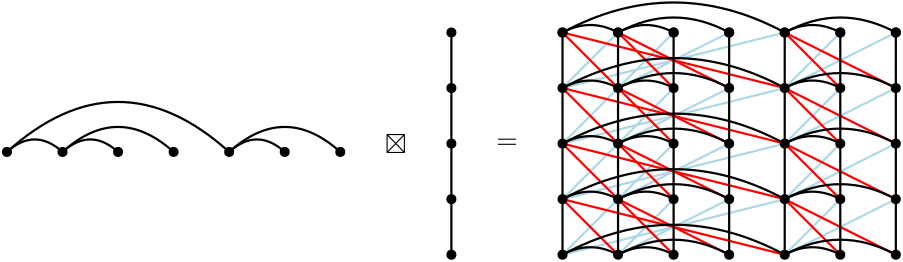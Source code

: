 <?xml version="1.0"?>
<!DOCTYPE ipe SYSTEM "ipe.dtd">
<ipe version="70218" creator="Ipe 7.2.21">
<info created="D:20200226233234" modified="D:20210122170536"/>
<preamble>\usepackage{amssymb}</preamble>
<ipestyle name="basic">
<symbol name="arrow/arc(spx)">
<path stroke="sym-stroke" fill="sym-stroke" pen="sym-pen">
0 0 m
-1 0.333 l
-1 -0.333 l
h
</path>
</symbol>
<symbol name="arrow/farc(spx)">
<path stroke="sym-stroke" fill="white" pen="sym-pen">
0 0 m
-1 0.333 l
-1 -0.333 l
h
</path>
</symbol>
<symbol name="arrow/ptarc(spx)">
<path stroke="sym-stroke" fill="sym-stroke" pen="sym-pen">
0 0 m
-1 0.333 l
-0.8 0 l
-1 -0.333 l
h
</path>
</symbol>
<symbol name="arrow/fptarc(spx)">
<path stroke="sym-stroke" fill="white" pen="sym-pen">
0 0 m
-1 0.333 l
-0.8 0 l
-1 -0.333 l
h
</path>
</symbol>
<symbol name="mark/circle(sx)" transformations="translations">
<path fill="sym-stroke">
0.6 0 0 0.6 0 0 e
0.4 0 0 0.4 0 0 e
</path>
</symbol>
<symbol name="mark/disk(sx)" transformations="translations">
<path fill="sym-stroke">
0.6 0 0 0.6 0 0 e
</path>
</symbol>
<symbol name="mark/fdisk(sfx)" transformations="translations">
<group>
<path fill="sym-fill">
0.5 0 0 0.5 0 0 e
</path>
<path fill="sym-stroke" fillrule="eofill">
0.6 0 0 0.6 0 0 e
0.4 0 0 0.4 0 0 e
</path>
</group>
</symbol>
<symbol name="mark/box(sx)" transformations="translations">
<path fill="sym-stroke" fillrule="eofill">
-0.6 -0.6 m
0.6 -0.6 l
0.6 0.6 l
-0.6 0.6 l
h
-0.4 -0.4 m
0.4 -0.4 l
0.4 0.4 l
-0.4 0.4 l
h
</path>
</symbol>
<symbol name="mark/square(sx)" transformations="translations">
<path fill="sym-stroke">
-0.6 -0.6 m
0.6 -0.6 l
0.6 0.6 l
-0.6 0.6 l
h
</path>
</symbol>
<symbol name="mark/fsquare(sfx)" transformations="translations">
<group>
<path fill="sym-fill">
-0.5 -0.5 m
0.5 -0.5 l
0.5 0.5 l
-0.5 0.5 l
h
</path>
<path fill="sym-stroke" fillrule="eofill">
-0.6 -0.6 m
0.6 -0.6 l
0.6 0.6 l
-0.6 0.6 l
h
-0.4 -0.4 m
0.4 -0.4 l
0.4 0.4 l
-0.4 0.4 l
h
</path>
</group>
</symbol>
<symbol name="mark/cross(sx)" transformations="translations">
<group>
<path fill="sym-stroke">
-0.43 -0.57 m
0.57 0.43 l
0.43 0.57 l
-0.57 -0.43 l
h
</path>
<path fill="sym-stroke">
-0.43 0.57 m
0.57 -0.43 l
0.43 -0.57 l
-0.57 0.43 l
h
</path>
</group>
</symbol>
<symbol name="arrow/fnormal(spx)">
<path stroke="sym-stroke" fill="white" pen="sym-pen">
0 0 m
-1 0.333 l
-1 -0.333 l
h
</path>
</symbol>
<symbol name="arrow/pointed(spx)">
<path stroke="sym-stroke" fill="sym-stroke" pen="sym-pen">
0 0 m
-1 0.333 l
-0.8 0 l
-1 -0.333 l
h
</path>
</symbol>
<symbol name="arrow/fpointed(spx)">
<path stroke="sym-stroke" fill="white" pen="sym-pen">
0 0 m
-1 0.333 l
-0.8 0 l
-1 -0.333 l
h
</path>
</symbol>
<symbol name="arrow/linear(spx)">
<path stroke="sym-stroke" pen="sym-pen">
-1 0.333 m
0 0 l
-1 -0.333 l
</path>
</symbol>
<symbol name="arrow/fdouble(spx)">
<path stroke="sym-stroke" fill="white" pen="sym-pen">
0 0 m
-1 0.333 l
-1 -0.333 l
h
-1 0 m
-2 0.333 l
-2 -0.333 l
h
</path>
</symbol>
<symbol name="arrow/double(spx)">
<path stroke="sym-stroke" fill="sym-stroke" pen="sym-pen">
0 0 m
-1 0.333 l
-1 -0.333 l
h
-1 0 m
-2 0.333 l
-2 -0.333 l
h
</path>
</symbol>
<pen name="heavier" value="0.8"/>
<pen name="fat" value="1.2"/>
<pen name="ultrafat" value="2"/>
<symbolsize name="large" value="5"/>
<symbolsize name="small" value="2"/>
<symbolsize name="tiny" value="1.1"/>
<arrowsize name="large" value="10"/>
<arrowsize name="small" value="5"/>
<arrowsize name="tiny" value="3"/>
<color name="red" value="1 0 0"/>
<color name="blue" value="0 0 1"/>
<color name="green" value="0 1 0"/>
<color name="yellow" value="1 1 0"/>
<color name="orange" value="1 0.647 0"/>
<color name="gold" value="1 0.843 0"/>
<color name="purple" value="0.627 0.125 0.941"/>
<color name="gray" value="0.745"/>
<color name="brown" value="0.647 0.165 0.165"/>
<color name="navy" value="0 0 0.502"/>
<color name="pink" value="1 0.753 0.796"/>
<color name="seagreen" value="0.18 0.545 0.341"/>
<color name="turquoise" value="0.251 0.878 0.816"/>
<color name="violet" value="0.933 0.51 0.933"/>
<color name="darkblue" value="0 0 0.545"/>
<color name="darkcyan" value="0 0.545 0.545"/>
<color name="darkgray" value="0.663"/>
<color name="darkgreen" value="0 0.392 0"/>
<color name="darkmagenta" value="0.545 0 0.545"/>
<color name="darkorange" value="1 0.549 0"/>
<color name="darkred" value="0.545 0 0"/>
<color name="lightblue" value="0.678 0.847 0.902"/>
<color name="lightcyan" value="0.878 1 1"/>
<color name="lightgray" value="0.827"/>
<color name="lightgreen" value="0.565 0.933 0.565"/>
<color name="lightyellow" value="1 1 0.878"/>
<dashstyle name="dotted" value="[1 3] 0"/>
<dashstyle name="dashed" value="[4] 0"/>
<dashstyle name="dash dotted" value="[4 2 1 2] 0"/>
<dashstyle name="dash dot dotted" value="[4 2 1 2 1 2] 0"/>
<textsize name="large" value="\large"/>
<textsize name="small" value="\small"/>
<textsize name="tiny" value="\tiny"/>
<textsize name="Large" value="\Large"/>
<textsize name="LARGE" value="\LARGE"/>
<textsize name="huge" value="\huge"/>
<textsize name="Huge" value="\Huge"/>
<textsize name="footnote" value="\footnotesize"/>
<textstyle name="center" begin="\begin{center}" end="\end{center}"/>
<textstyle name="itemize" begin="\begin{itemize}" end="\end{itemize}"/>
<textstyle name="item" begin="\begin{itemize}\item{}" end="\end{itemize}"/>
<gridsize name="4 pts" value="4"/>
<gridsize name="8 pts (~3 mm)" value="8"/>
<gridsize name="16 pts (~6 mm)" value="16"/>
<gridsize name="32 pts (~12 mm)" value="32"/>
<gridsize name="10 pts (~3.5 mm)" value="10"/>
<gridsize name="20 pts (~7 mm)" value="20"/>
<gridsize name="14 pts (~5 mm)" value="14"/>
<gridsize name="28 pts (~10 mm)" value="28"/>
<gridsize name="56 pts (~20 mm)" value="56"/>
<anglesize name="90 deg" value="90"/>
<anglesize name="60 deg" value="60"/>
<anglesize name="45 deg" value="45"/>
<anglesize name="30 deg" value="30"/>
<anglesize name="22.5 deg" value="22.5"/>
<opacity name="10%" value="0.1"/>
<opacity name="30%" value="0.3"/>
<opacity name="50%" value="0.5"/>
<opacity name="75%" value="0.75"/>
<tiling name="falling" angle="-60" step="4" width="1"/>
<tiling name="rising" angle="30" step="4" width="1"/>
</ipestyle>
<page>
<layer name="alpha"/>
<layer name="beta"/>
<layer name="gamma"/>
<layer name="delta"/>
<view layers="alpha beta gamma delta" active="gamma"/>
<path layer="gamma" matrix="1.25 0 0 1.25 -58 -170.16" stroke="lightblue" pen="heavier">
232 688 m
248 704 l
</path>
<path matrix="1.25 0 0 1.25 -58 -170.16" stroke="lightblue" pen="heavier">
232 688 m
296 704 l
</path>
<path matrix="1.25 0 0 1.25 -58 -170.16" stroke="lightblue" pen="heavier">
248 688 m
264 704 l
</path>
<path matrix="1.25 0 0 1.25 -58 -170.16" stroke="lightblue" pen="heavier">
248 688 m
280 704 l
</path>
<path matrix="1.25 0 0 1.25 -58 -170.16" stroke="lightblue" pen="heavier">
296 688 m
312 704 l
</path>
<path matrix="1.25 0 0 1.25 -58 -170.16" stroke="lightblue" pen="heavier">
296 688 m
328 704 l
</path>
<path matrix="1.25 0 0 1.25 -58 -190.16" stroke="lightblue" pen="heavier">
232 688 m
248 704 l
</path>
<path matrix="1.25 0 0 1.25 -58 -190.16" stroke="lightblue" pen="heavier">
232 688 m
296 704 l
</path>
<path matrix="1.25 0 0 1.25 -58 -190.16" stroke="lightblue" pen="heavier">
248 688 m
264 704 l
</path>
<path matrix="1.25 0 0 1.25 -58 -190.16" stroke="lightblue" pen="heavier">
248 688 m
280 704 l
</path>
<path matrix="1.25 0 0 1.25 -58 -190.16" stroke="lightblue" pen="heavier">
296 688 m
312 704 l
</path>
<path matrix="1.25 0 0 1.25 -58 -190.16" stroke="lightblue" pen="heavier">
296 688 m
328 704 l
</path>
<path matrix="1.25 0 0 1.25 -58 -210.16" stroke="lightblue" pen="heavier">
232 688 m
248 704 l
</path>
<path matrix="1.25 0 0 1.25 -58 -210.16" stroke="lightblue" pen="heavier">
232 688 m
296 704 l
</path>
<path matrix="1.25 0 0 1.25 -58 -210.16" stroke="lightblue" pen="heavier">
248 688 m
264 704 l
</path>
<path matrix="1.25 0 0 1.25 -58 -210.16" stroke="lightblue" pen="heavier">
248 688 m
280 704 l
</path>
<path matrix="1.25 0 0 1.25 -58 -210.16" stroke="lightblue" pen="heavier">
296 688 m
312 704 l
</path>
<path matrix="1.25 0 0 1.25 -58 -210.16" stroke="lightblue" pen="heavier">
296 688 m
328 704 l
</path>
<path matrix="1.25 0 0 1.25 -58 -230.16" stroke="lightblue" pen="heavier">
232 688 m
248 704 l
</path>
<path matrix="1.25 0 0 1.25 -58 -230.16" stroke="lightblue" pen="heavier">
232 688 m
296 704 l
</path>
<path matrix="1.25 0 0 1.25 -58 -230.16" stroke="lightblue" pen="heavier">
248 688 m
264 704 l
</path>
<path matrix="1.25 0 0 1.25 -58 -230.16" stroke="lightblue" pen="heavier">
248 688 m
280 704 l
</path>
<path matrix="1.25 0 0 1.25 -58 -230.16" stroke="lightblue" pen="heavier">
296 688 m
312 704 l
</path>
<path matrix="1.25 0 0 1.25 -58 -230.16" stroke="lightblue" pen="heavier">
296 688 m
328 704 l
</path>
<path layer="beta" matrix="1.25 0 0 1.25 -58 -170.16" stroke="red" pen="heavier">
232 704 m
248 688 l
</path>
<path matrix="1.25 0 0 1.25 -58 -170.16" stroke="red" pen="heavier">
232 704 m
296 688 l
</path>
<path matrix="1.25 0 0 1.25 -58 -170.16" stroke="red" pen="heavier">
248 704 m
264 688 l
</path>
<path matrix="1.25 0 0 1.25 -58 -170.16" stroke="red" pen="heavier">
248 704 m
280 688 l
</path>
<path matrix="1.25 0 0 1.25 -58 -170.16" stroke="red" pen="heavier">
296 704 m
312 688 l
</path>
<path matrix="1.25 0 0 1.25 -58 -170.16" stroke="red" pen="heavier">
296 704 m
328 688 l
</path>
<path matrix="1.25 0 0 1.25 -58 -190.16" stroke="red" pen="heavier">
232 704 m
248 688 l
</path>
<path matrix="1.25 0 0 1.25 -58 -190.16" stroke="red" pen="heavier">
232 704 m
296 688 l
</path>
<path matrix="1.25 0 0 1.25 -58 -190.16" stroke="red" pen="heavier">
248 704 m
264 688 l
</path>
<path matrix="1.25 0 0 1.25 -58 -190.16" stroke="red" pen="heavier">
248 704 m
280 688 l
</path>
<path matrix="1.25 0 0 1.25 -58 -190.16" stroke="red" pen="heavier">
296 704 m
312 688 l
</path>
<path matrix="1.25 0 0 1.25 -58 -190.16" stroke="red" pen="heavier">
296 704 m
328 688 l
</path>
<path matrix="1.25 0 0 1.25 -58 -210.16" stroke="red" pen="heavier">
232 704 m
248 688 l
</path>
<path matrix="1.25 0 0 1.25 -58 -210.16" stroke="red" pen="heavier">
232 704 m
296 688 l
</path>
<path matrix="1.25 0 0 1.25 -58 -210.16" stroke="red" pen="heavier">
248 704 m
264 688 l
</path>
<path matrix="1.25 0 0 1.25 -58 -210.16" stroke="red" pen="heavier">
248 704 m
280 688 l
</path>
<path matrix="1.25 0 0 1.25 -58 -210.16" stroke="red" pen="heavier">
296 704 m
312 688 l
</path>
<path matrix="1.25 0 0 1.25 -58 -210.16" stroke="red" pen="heavier">
296 704 m
328 688 l
</path>
<path matrix="1.25 0 0 1.25 -58 -230.16" stroke="red" pen="heavier">
232 704 m
248 688 l
</path>
<path matrix="1.25 0 0 1.25 -58 -230.16" stroke="red" pen="heavier">
232 704 m
296 688 l
</path>
<path matrix="1.25 0 0 1.25 -58 -230.16" stroke="red" pen="heavier">
248 704 m
264 688 l
</path>
<path matrix="1.25 0 0 1.25 -58 -230.16" stroke="red" pen="heavier">
248 704 m
280 688 l
</path>
<path matrix="1.25 0 0 1.25 -58 -230.16" stroke="red" pen="heavier">
296 704 m
312 688 l
</path>
<path matrix="1.25 0 0 1.25 -58 -230.16" stroke="red" pen="heavier">
296 704 m
328 688 l
</path>
<use layer="alpha" matrix="1.25 0 0 1.25 -48 -170.16" name="mark/disk(sx)" pos="192 704" size="normal" stroke="black"/>
<use matrix="1.25 0 0 1.25 -48 -170.16" name="mark/disk(sx)" pos="192 688" size="normal" stroke="black"/>
<use matrix="1.25 0 0 1.25 -48 -170.16" name="mark/disk(sx)" pos="192 672" size="normal" stroke="black"/>
<use matrix="1.25 0 0 1.25 -48 -170.16" name="mark/disk(sx)" pos="192 656" size="normal" stroke="black"/>
<use matrix="1.25 0 0 1.25 -48 -170.16" name="mark/disk(sx)" pos="192 640" size="normal" stroke="black"/>
<use matrix="1.25 0 0 1.125 -68 -89.16" name="mark/disk(sx)" pos="80 672" size="normal" stroke="black"/>
<use matrix="1.25 0 0 1.125 -68 -89.16" name="mark/disk(sx)" pos="96 672" size="normal" stroke="black"/>
<use matrix="1.25 0 0 1.125 -68 -89.16" name="mark/disk(sx)" pos="112 672" size="normal" stroke="black"/>
<use matrix="1.25 0 0 1.125 -68 -89.16" name="mark/disk(sx)" pos="128 672" size="normal" stroke="black"/>
<use matrix="1.25 0 0 1.125 -68 -89.16" name="mark/disk(sx)" pos="144 672" size="normal" stroke="black"/>
<use matrix="1.25 0 0 1.125 -68 -89.16" name="mark/disk(sx)" pos="160 672" size="normal" stroke="black"/>
<use matrix="1.25 0 0 1.125 -68 -89.16" name="mark/disk(sx)" pos="176 672" size="normal" stroke="black"/>
<path matrix="1.25 0 0 1.125 -68 -89.16" stroke="black" pen="heavier">
80 672 m
88 680
96 672 c
</path>
<path matrix="1.25 0 0 1.125 -68 -89.16" stroke="black" pen="heavier">
96 672 m
104 680
112 672 c
</path>
<path matrix="1.25 0 0 1.125 -68 -89.16" stroke="black" pen="heavier">
96 672 m
112 688
128 672 c
</path>
<path matrix="1.25 0 0 1.125 -68 -89.16" stroke="black" pen="heavier">
80 672 m
112 704
144 672 c
</path>
<path matrix="1.25 0 0 1.125 -68 -89.16" stroke="black" pen="heavier">
144 672 m
152 680
160 672 c
</path>
<path matrix="1.25 0 0 1.125 -68 -89.16" stroke="black" pen="heavier">
144 672 m
160 688
176 672 c
</path>
<path matrix="1.25 0 0 1.25 -48 -170.16" stroke="black" pen="heavier">
192 704 m
192 640 l
</path>
<text matrix="1.25 0 0 1.25 -48 -170.16" transformations="translations" pos="176 672" stroke="black" type="label" width="7.749" height="6.725" depth="0" halign="center" valign="center" style="math">\boxtimes</text>
<text matrix="1.25 0 0 1.25 -8 -170.16" transformations="translations" pos="176 672" stroke="black" type="label" width="7.749" height="3.655" depth="0" halign="center" valign="center" style="math">=</text>
<use matrix="1.25 0 0 1.25 -8 -170.16" name="mark/disk(sx)" pos="192 704" size="normal" stroke="black"/>
<use matrix="1.25 0 0 1.25 -8 -170.16" name="mark/disk(sx)" pos="192 688" size="normal" stroke="black"/>
<use matrix="1.25 0 0 1.25 -8 -170.16" name="mark/disk(sx)" pos="192 672" size="normal" stroke="black"/>
<use matrix="1.25 0 0 1.25 -8 -170.16" name="mark/disk(sx)" pos="192 656" size="normal" stroke="black"/>
<use matrix="1.25 0 0 1.25 -8 -170.16" name="mark/disk(sx)" pos="192 640" size="normal" stroke="black"/>
<path matrix="1.25 0 0 1.25 -8 -170.16" stroke="black" pen="heavier">
192 704 m
192 640 l
</path>
<use matrix="1.25 0 0 1.25 12 -170.16" name="mark/disk(sx)" pos="192 704" size="normal" stroke="black"/>
<use matrix="1.25 0 0 1.25 12 -170.16" name="mark/disk(sx)" pos="192 688" size="normal" stroke="black"/>
<use matrix="1.25 0 0 1.25 12 -170.16" name="mark/disk(sx)" pos="192 672" size="normal" stroke="black"/>
<use matrix="1.25 0 0 1.25 12 -170.16" name="mark/disk(sx)" pos="192 656" size="normal" stroke="black"/>
<use matrix="1.25 0 0 1.25 12 -170.16" name="mark/disk(sx)" pos="192 640" size="normal" stroke="black"/>
<path matrix="1.25 0 0 1.25 12 -170.16" stroke="black" pen="heavier">
192 704 m
192 640 l
</path>
<use matrix="1.25 0 0 1.25 32 -170.16" name="mark/disk(sx)" pos="192 704" size="normal" stroke="black"/>
<use matrix="1.25 0 0 1.25 32 -170.16" name="mark/disk(sx)" pos="192 688" size="normal" stroke="black"/>
<use matrix="1.25 0 0 1.25 32 -170.16" name="mark/disk(sx)" pos="192 672" size="normal" stroke="black"/>
<use matrix="1.25 0 0 1.25 32 -170.16" name="mark/disk(sx)" pos="192 656" size="normal" stroke="black"/>
<use matrix="1.25 0 0 1.25 32 -170.16" name="mark/disk(sx)" pos="192 640" size="normal" stroke="black"/>
<path matrix="1.25 0 0 1.25 32 -170.16" stroke="black" pen="heavier">
192 704 m
192 640 l
</path>
<use matrix="1.25 0 0 1.25 52 -170.16" name="mark/disk(sx)" pos="192 704" size="normal" stroke="black"/>
<use matrix="1.25 0 0 1.25 52 -170.16" name="mark/disk(sx)" pos="192 688" size="normal" stroke="black"/>
<use matrix="1.25 0 0 1.25 52 -170.16" name="mark/disk(sx)" pos="192 672" size="normal" stroke="black"/>
<use matrix="1.25 0 0 1.25 52 -170.16" name="mark/disk(sx)" pos="192 656" size="normal" stroke="black"/>
<use matrix="1.25 0 0 1.25 52 -170.16" name="mark/disk(sx)" pos="192 640" size="normal" stroke="black"/>
<path matrix="1.25 0 0 1.25 52 -170.16" stroke="black" pen="heavier">
192 704 m
192 640 l
</path>
<use matrix="1.25 0 0 1.25 72 -170.16" name="mark/disk(sx)" pos="192 704" size="normal" stroke="black"/>
<use matrix="1.25 0 0 1.25 72 -170.16" name="mark/disk(sx)" pos="192 688" size="normal" stroke="black"/>
<use matrix="1.25 0 0 1.25 72 -170.16" name="mark/disk(sx)" pos="192 672" size="normal" stroke="black"/>
<use matrix="1.25 0 0 1.25 72 -170.16" name="mark/disk(sx)" pos="192 656" size="normal" stroke="black"/>
<use matrix="1.25 0 0 1.25 72 -170.16" name="mark/disk(sx)" pos="192 640" size="normal" stroke="black"/>
<path matrix="1.25 0 0 1.25 72 -170.16" stroke="black" pen="heavier">
192 704 m
192 640 l
</path>
<use matrix="1.25 0 0 1.25 92 -170.16" name="mark/disk(sx)" pos="192 704" size="normal" stroke="black"/>
<use matrix="1.25 0 0 1.25 92 -170.16" name="mark/disk(sx)" pos="192 688" size="normal" stroke="black"/>
<use matrix="1.25 0 0 1.25 92 -170.16" name="mark/disk(sx)" pos="192 672" size="normal" stroke="black"/>
<use matrix="1.25 0 0 1.25 92 -170.16" name="mark/disk(sx)" pos="192 656" size="normal" stroke="black"/>
<use matrix="1.25 0 0 1.25 92 -170.16" name="mark/disk(sx)" pos="192 640" size="normal" stroke="black"/>
<path matrix="1.25 0 0 1.25 92 -170.16" stroke="black" pen="heavier">
192 704 m
192 640 l
</path>
<use matrix="1.25 0 0 1.25 112 -170.16" name="mark/disk(sx)" pos="192 704" size="normal" stroke="black"/>
<use matrix="1.25 0 0 1.25 112 -170.16" name="mark/disk(sx)" pos="192 688" size="normal" stroke="black"/>
<use matrix="1.25 0 0 1.25 112 -170.16" name="mark/disk(sx)" pos="192 672" size="normal" stroke="black"/>
<use matrix="1.25 0 0 1.25 112 -170.16" name="mark/disk(sx)" pos="192 656" size="normal" stroke="black"/>
<use matrix="1.25 0 0 1.25 112 -170.16" name="mark/disk(sx)" pos="192 640" size="normal" stroke="black"/>
<path matrix="1.25 0 0 1.25 112 -170.16" stroke="black" pen="heavier">
192 704 m
192 640 l
</path>
<use matrix="1.25 0 0 0.675 132 256.24" name="mark/disk(sx)" pos="80 672" size="normal" stroke="black"/>
<use matrix="1.25 0 0 0.675 132 256.24" name="mark/disk(sx)" pos="96 672" size="normal" stroke="black"/>
<use matrix="1.25 0 0 0.675 132 256.24" name="mark/disk(sx)" pos="112 672" size="normal" stroke="black"/>
<use matrix="1.25 0 0 0.675 132 256.24" name="mark/disk(sx)" pos="128 672" size="normal" stroke="black"/>
<use matrix="1.25 0 0 0.675 132 256.24" name="mark/disk(sx)" pos="144 672" size="normal" stroke="black"/>
<use matrix="1.25 0 0 0.675 132 256.24" name="mark/disk(sx)" pos="160 672" size="normal" stroke="black"/>
<use matrix="1.25 0 0 0.675 132 256.24" name="mark/disk(sx)" pos="176 672" size="normal" stroke="black"/>
<path layer="delta" matrix="1.25 0 0 0.675 132 256.24" stroke="black" pen="heavier">
80 672 m
88 680
96 672 c
</path>
<path matrix="1.25 0 0 0.675 132 256.24" stroke="black" pen="heavier">
96 672 m
104 680
112 672 c
</path>
<path matrix="1.25 0 0 0.675 132 256.24" stroke="black" pen="heavier">
96 672 m
112 688
128 672 c
</path>
<path matrix="1.25 0 0 0.675 132 256.24" stroke="black" pen="heavier">
80 672 m
112 704
144 672 c
</path>
<path matrix="1.25 0 0 0.675 132 256.24" stroke="black" pen="heavier">
144 672 m
152 680
160 672 c
</path>
<path matrix="1.25 0 0 0.675 132 256.24" stroke="black" pen="heavier">
144 672 m
160 688
176 672 c
</path>
<path matrix="1.25 0 0 0.675 132 236.24" stroke="black" pen="heavier">
80 672 m
88 680
96 672 c
</path>
<path matrix="1.25 0 0 0.675 132 236.24" stroke="black" pen="heavier">
96 672 m
104 680
112 672 c
</path>
<path matrix="1.25 0 0 0.675 132 236.24" stroke="black" pen="heavier">
96 672 m
112 688
128 672 c
</path>
<path matrix="1.25 0 0 0.675 132 236.24" stroke="black" pen="heavier">
80 672 m
112 704
144 672 c
</path>
<path matrix="1.25 0 0 0.675 132 236.24" stroke="black" pen="heavier">
144 672 m
152 680
160 672 c
</path>
<path matrix="1.25 0 0 0.675 132 236.24" stroke="black" pen="heavier">
144 672 m
160 688
176 672 c
</path>
<path matrix="1.25 0 0 0.675 132 216.24" stroke="black" pen="heavier">
80 672 m
88 680
96 672 c
</path>
<path matrix="1.25 0 0 0.675 132 216.24" stroke="black" pen="heavier">
96 672 m
104 680
112 672 c
</path>
<path matrix="1.25 0 0 0.675 132 216.24" stroke="black" pen="heavier">
96 672 m
112 688
128 672 c
</path>
<path matrix="1.25 0 0 0.675 132 216.24" stroke="black" pen="heavier">
80 672 m
112 704
144 672 c
</path>
<path matrix="1.25 0 0 0.675 132 216.24" stroke="black" pen="heavier">
144 672 m
152 680
160 672 c
</path>
<path matrix="1.25 0 0 0.675 132 216.24" stroke="black" pen="heavier">
144 672 m
160 688
176 672 c
</path>
<path matrix="1.25 0 0 0.675 132 196.24" stroke="black" pen="heavier">
80 672 m
88 680
96 672 c
</path>
<path matrix="1.25 0 0 0.675 132 196.24" stroke="black" pen="heavier">
96 672 m
104 680
112 672 c
</path>
<path matrix="1.25 0 0 0.675 132 196.24" stroke="black" pen="heavier">
96 672 m
112 688
128 672 c
</path>
<path matrix="1.25 0 0 0.675 132 196.24" stroke="black" pen="heavier">
80 672 m
112 704
144 672 c
</path>
<path matrix="1.25 0 0 0.675 132 196.24" stroke="black" pen="heavier">
144 672 m
152 680
160 672 c
</path>
<path matrix="1.25 0 0 0.675 132 196.24" stroke="black" pen="heavier">
144 672 m
160 688
176 672 c
</path>
<path matrix="1.25 0 0 0.675 132 176.24" stroke="black" pen="heavier">
80 672 m
88 680
96 672 c
</path>
<path matrix="1.25 0 0 0.675 132 176.24" stroke="black" pen="heavier">
96 672 m
104 680
112 672 c
</path>
<path matrix="1.25 0 0 0.675 132 176.24" stroke="black" pen="heavier">
96 672 m
112 688
128 672 c
</path>
<path matrix="1.25 0 0 0.675 132 176.24" stroke="black" pen="heavier">
80 672 m
112 704
144 672 c
</path>
<path matrix="1.25 0 0 0.675 132 176.24" stroke="black" pen="heavier">
144 672 m
152 680
160 672 c
</path>
<path matrix="1.25 0 0 0.675 132 176.24" stroke="black" pen="heavier">
144 672 m
160 688
176 672 c
</path>
</page>
</ipe>
